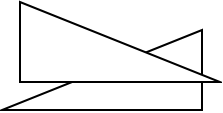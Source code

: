 <mxfile version="20.0.3" type="github">
  <diagram id="LAn1Q859SAejxcJchOHL" name="Page-1">
    <mxGraphModel dx="403" dy="260" grid="0" gridSize="10" guides="1" tooltips="1" connect="1" arrows="1" fold="1" page="1" pageScale="1" pageWidth="827" pageHeight="1169" math="0" shadow="0">
      <root>
        <mxCell id="0" />
        <mxCell id="1" parent="0" />
        <mxCell id="yZRIZt83_thC88_hr11W-3" value="" style="verticalLabelPosition=bottom;verticalAlign=top;html=1;shape=mxgraph.basic.orthogonal_triangle;flipH=1;" vertex="1" parent="1">
          <mxGeometry x="141" y="96" width="100" height="40" as="geometry" />
        </mxCell>
        <mxCell id="yZRIZt83_thC88_hr11W-4" value="" style="verticalLabelPosition=bottom;verticalAlign=top;html=1;shape=mxgraph.basic.orthogonal_triangle;flipH=0;" vertex="1" parent="1">
          <mxGeometry x="150" y="82" width="100" height="40" as="geometry" />
        </mxCell>
      </root>
    </mxGraphModel>
  </diagram>
</mxfile>
